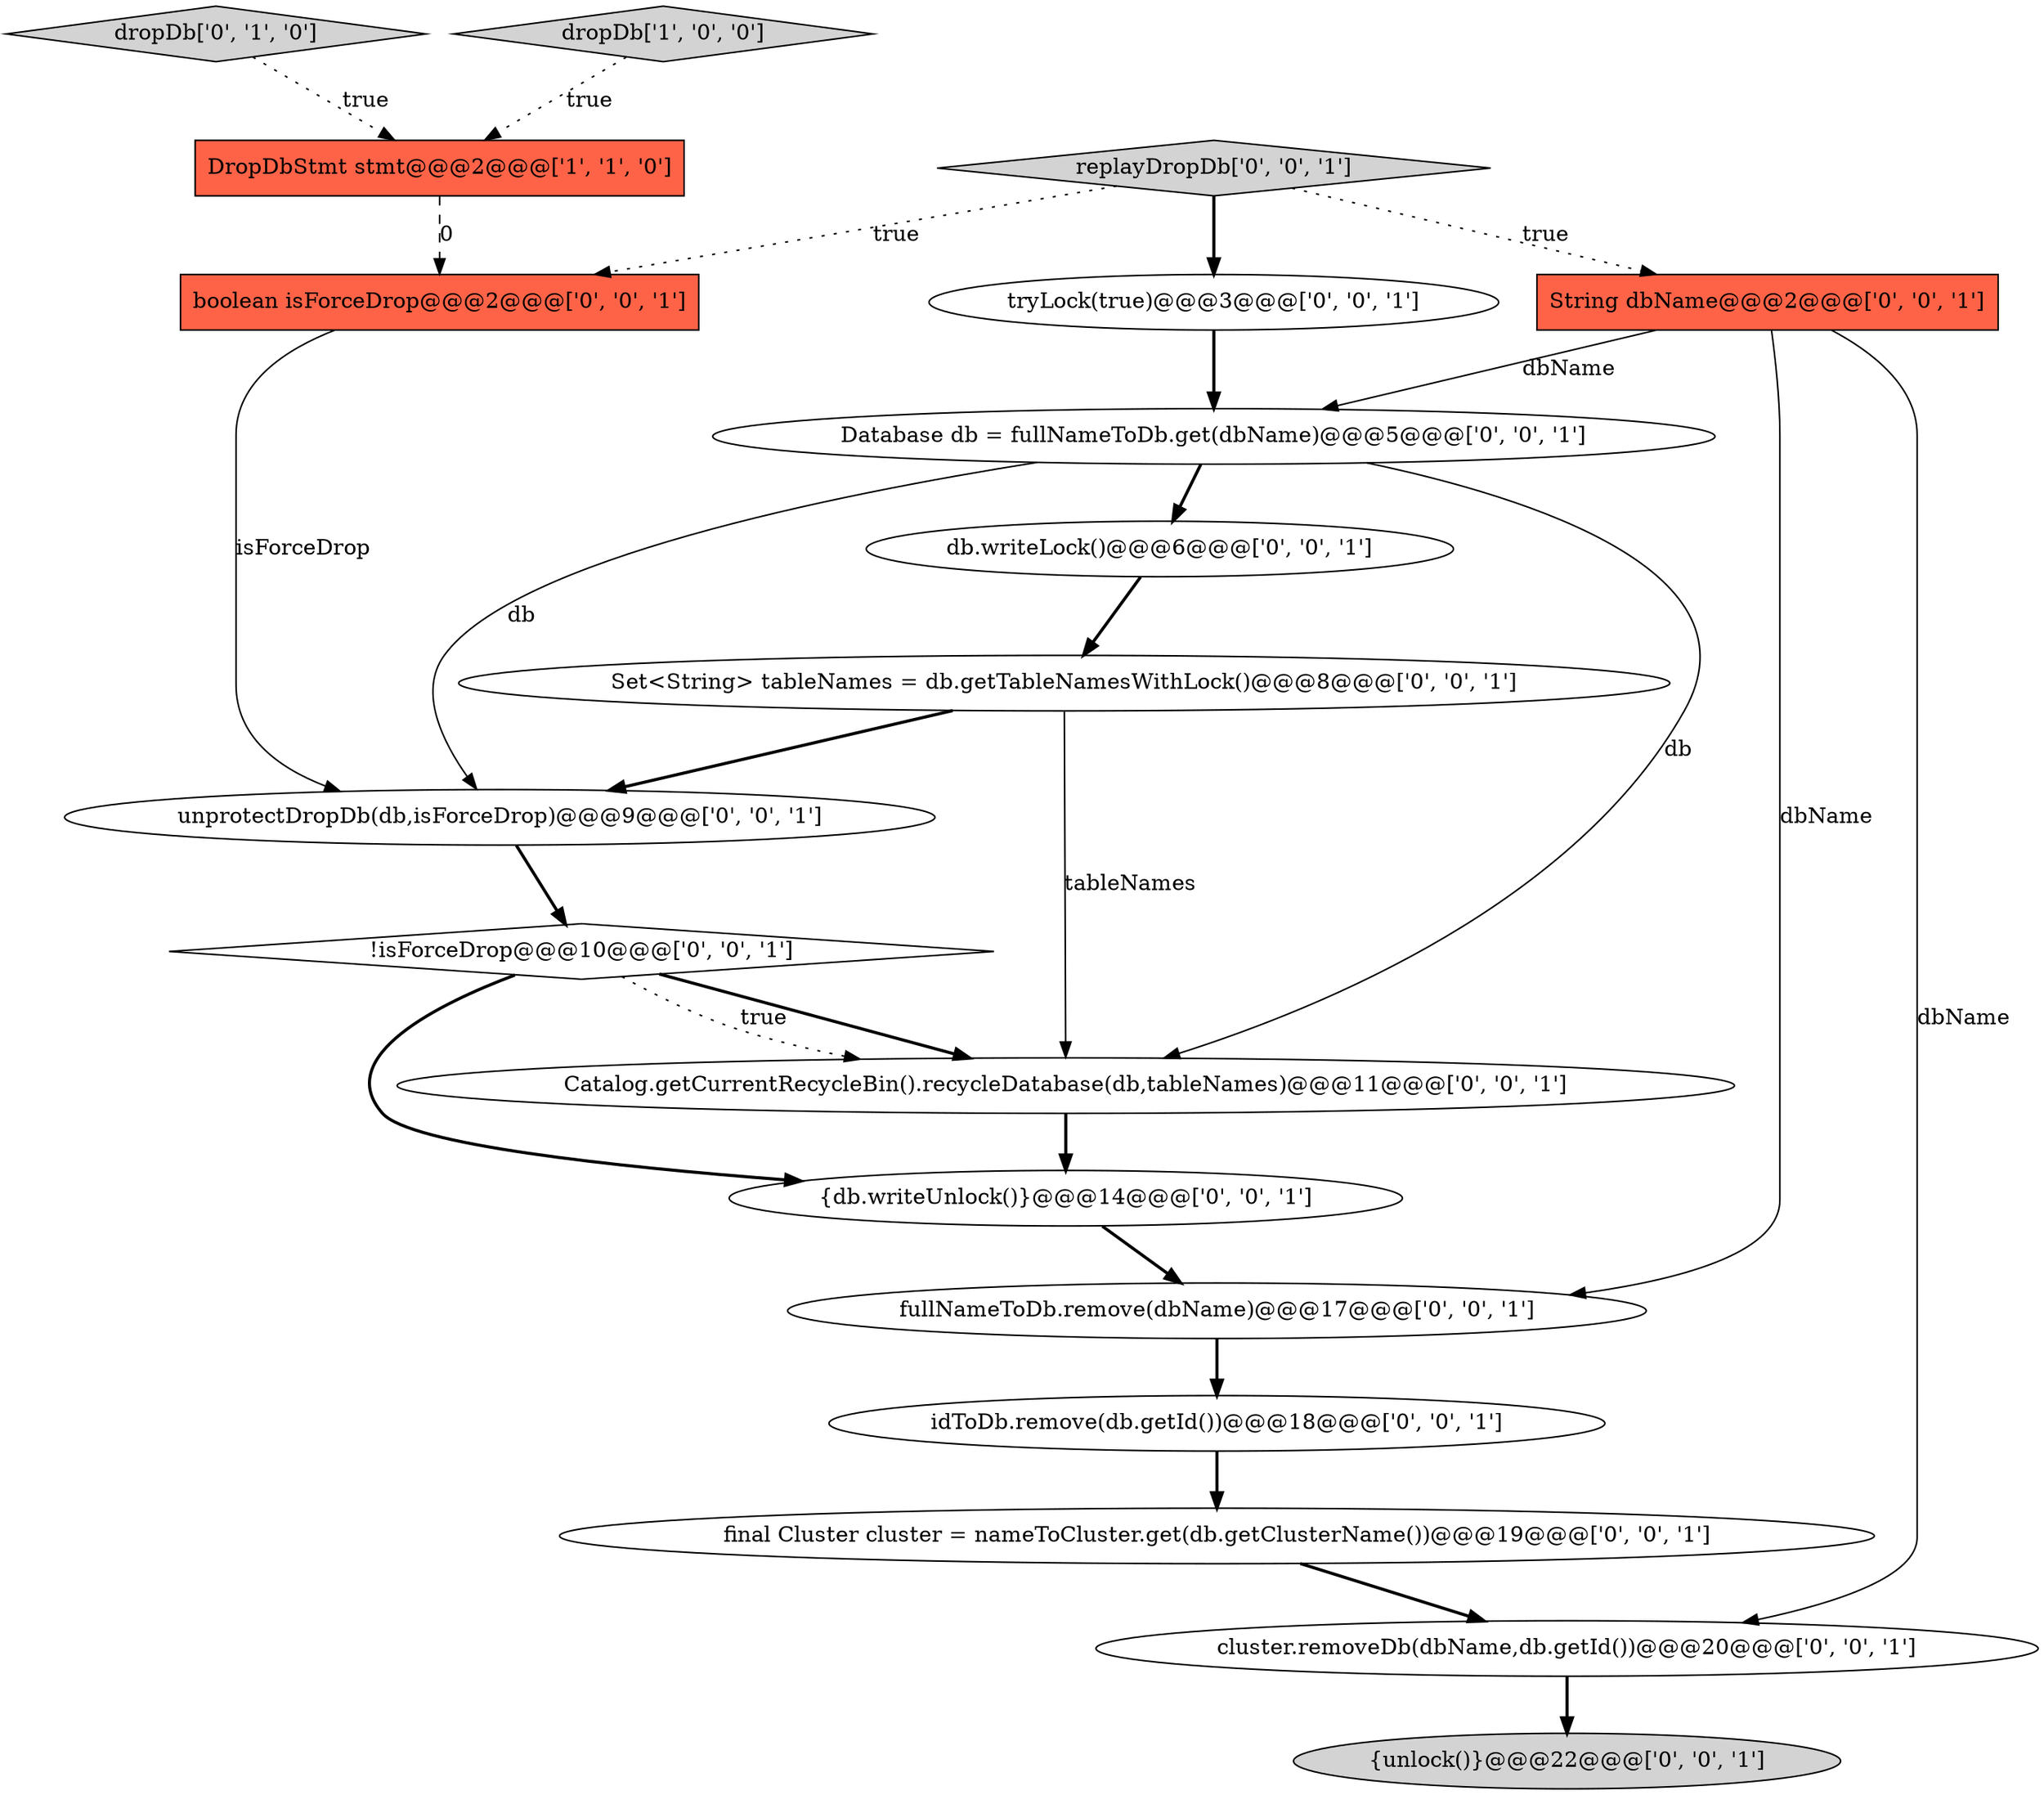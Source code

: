 digraph {
3 [style = filled, label = "Set<String> tableNames = db.getTableNamesWithLock()@@@8@@@['0', '0', '1']", fillcolor = white, shape = ellipse image = "AAA0AAABBB3BBB"];
6 [style = filled, label = "{unlock()}@@@22@@@['0', '0', '1']", fillcolor = lightgray, shape = ellipse image = "AAA0AAABBB3BBB"];
11 [style = filled, label = "boolean isForceDrop@@@2@@@['0', '0', '1']", fillcolor = tomato, shape = box image = "AAA0AAABBB3BBB"];
13 [style = filled, label = "tryLock(true)@@@3@@@['0', '0', '1']", fillcolor = white, shape = ellipse image = "AAA0AAABBB3BBB"];
2 [style = filled, label = "dropDb['0', '1', '0']", fillcolor = lightgray, shape = diamond image = "AAA0AAABBB2BBB"];
15 [style = filled, label = "replayDropDb['0', '0', '1']", fillcolor = lightgray, shape = diamond image = "AAA0AAABBB3BBB"];
8 [style = filled, label = "{db.writeUnlock()}@@@14@@@['0', '0', '1']", fillcolor = white, shape = ellipse image = "AAA0AAABBB3BBB"];
17 [style = filled, label = "fullNameToDb.remove(dbName)@@@17@@@['0', '0', '1']", fillcolor = white, shape = ellipse image = "AAA0AAABBB3BBB"];
0 [style = filled, label = "dropDb['1', '0', '0']", fillcolor = lightgray, shape = diamond image = "AAA0AAABBB1BBB"];
10 [style = filled, label = "idToDb.remove(db.getId())@@@18@@@['0', '0', '1']", fillcolor = white, shape = ellipse image = "AAA0AAABBB3BBB"];
9 [style = filled, label = "!isForceDrop@@@10@@@['0', '0', '1']", fillcolor = white, shape = diamond image = "AAA0AAABBB3BBB"];
12 [style = filled, label = "Database db = fullNameToDb.get(dbName)@@@5@@@['0', '0', '1']", fillcolor = white, shape = ellipse image = "AAA0AAABBB3BBB"];
4 [style = filled, label = "Catalog.getCurrentRecycleBin().recycleDatabase(db,tableNames)@@@11@@@['0', '0', '1']", fillcolor = white, shape = ellipse image = "AAA0AAABBB3BBB"];
14 [style = filled, label = "cluster.removeDb(dbName,db.getId())@@@20@@@['0', '0', '1']", fillcolor = white, shape = ellipse image = "AAA0AAABBB3BBB"];
7 [style = filled, label = "db.writeLock()@@@6@@@['0', '0', '1']", fillcolor = white, shape = ellipse image = "AAA0AAABBB3BBB"];
16 [style = filled, label = "final Cluster cluster = nameToCluster.get(db.getClusterName())@@@19@@@['0', '0', '1']", fillcolor = white, shape = ellipse image = "AAA0AAABBB3BBB"];
5 [style = filled, label = "String dbName@@@2@@@['0', '0', '1']", fillcolor = tomato, shape = box image = "AAA0AAABBB3BBB"];
18 [style = filled, label = "unprotectDropDb(db,isForceDrop)@@@9@@@['0', '0', '1']", fillcolor = white, shape = ellipse image = "AAA0AAABBB3BBB"];
1 [style = filled, label = "DropDbStmt stmt@@@2@@@['1', '1', '0']", fillcolor = tomato, shape = box image = "AAA0AAABBB1BBB"];
10->16 [style = bold, label=""];
12->7 [style = bold, label=""];
0->1 [style = dotted, label="true"];
1->11 [style = dashed, label="0"];
12->18 [style = solid, label="db"];
9->4 [style = bold, label=""];
15->11 [style = dotted, label="true"];
12->4 [style = solid, label="db"];
4->8 [style = bold, label=""];
5->12 [style = solid, label="dbName"];
8->17 [style = bold, label=""];
3->4 [style = solid, label="tableNames"];
3->18 [style = bold, label=""];
7->3 [style = bold, label=""];
2->1 [style = dotted, label="true"];
15->5 [style = dotted, label="true"];
13->12 [style = bold, label=""];
18->9 [style = bold, label=""];
11->18 [style = solid, label="isForceDrop"];
5->14 [style = solid, label="dbName"];
16->14 [style = bold, label=""];
9->4 [style = dotted, label="true"];
15->13 [style = bold, label=""];
14->6 [style = bold, label=""];
5->17 [style = solid, label="dbName"];
9->8 [style = bold, label=""];
17->10 [style = bold, label=""];
}
